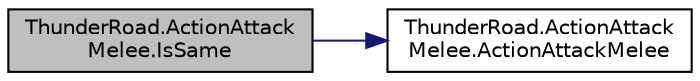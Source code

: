 digraph "ThunderRoad.ActionAttackMelee.IsSame"
{
 // LATEX_PDF_SIZE
  edge [fontname="Helvetica",fontsize="10",labelfontname="Helvetica",labelfontsize="10"];
  node [fontname="Helvetica",fontsize="10",shape=record];
  rankdir="LR";
  Node1 [label="ThunderRoad.ActionAttack\lMelee.IsSame",height=0.2,width=0.4,color="black", fillcolor="grey75", style="filled", fontcolor="black",tooltip="Determines whether the specified other action is same."];
  Node1 -> Node2 [color="midnightblue",fontsize="10",style="solid",fontname="Helvetica"];
  Node2 [label="ThunderRoad.ActionAttack\lMelee.ActionAttackMelee",height=0.2,width=0.4,color="black", fillcolor="white", style="filled",URL="$class_thunder_road_1_1_action_attack_melee.html#a4569e0fb6428cd9a37c35840d9914cb7",tooltip="Initializes a new instance of the ActionAttackMelee class."];
}

